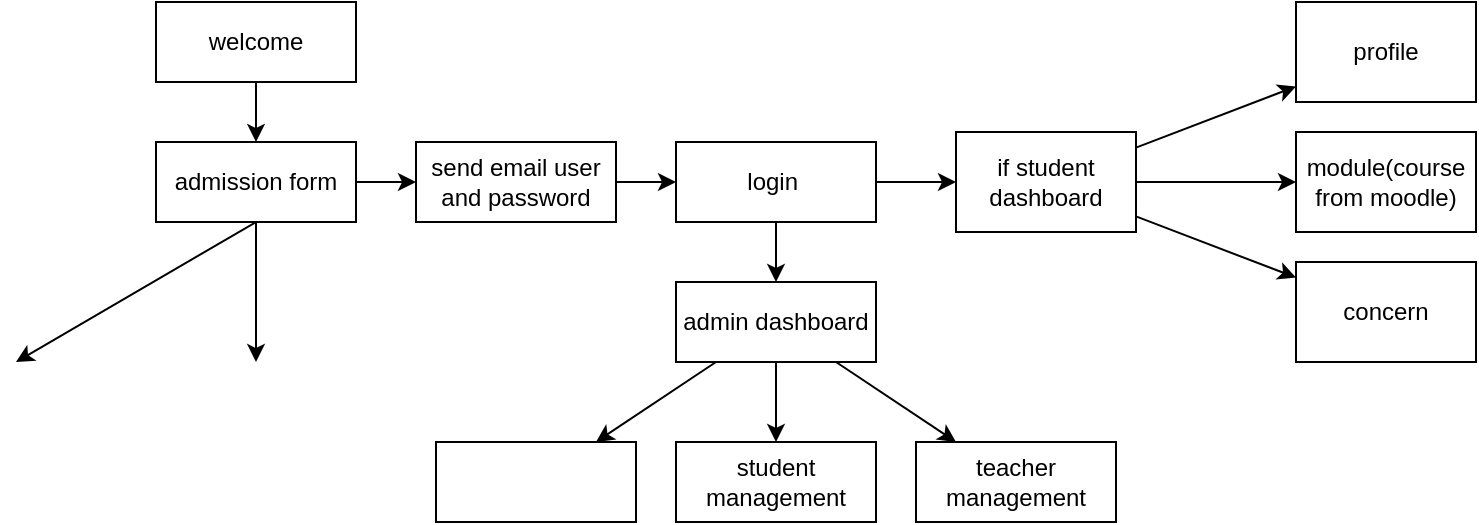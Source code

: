 <mxfile>
    <diagram id="f3CHkk4XysMcJxAFNISY" name="Page-1">
        <mxGraphModel dx="1084" dy="756" grid="1" gridSize="10" guides="1" tooltips="1" connect="1" arrows="1" fold="1" page="1" pageScale="1" pageWidth="100" pageHeight="200" math="0" shadow="0">
            <root>
                <mxCell id="0"/>
                <mxCell id="1" parent="0"/>
                <mxCell id="6" style="edgeStyle=none;html=1;exitX=1;exitY=0.5;exitDx=0;exitDy=0;entryX=0;entryY=0.5;entryDx=0;entryDy=0;" parent="1" source="2" target="4" edge="1">
                    <mxGeometry relative="1" as="geometry"/>
                </mxCell>
                <mxCell id="32" style="edgeStyle=none;html=1;exitX=0.5;exitY=1;exitDx=0;exitDy=0;entryX=0.5;entryY=0;entryDx=0;entryDy=0;" edge="1" parent="1" source="2">
                    <mxGeometry relative="1" as="geometry">
                        <mxPoint y="-190" as="targetPoint"/>
                    </mxGeometry>
                </mxCell>
                <mxCell id="33" style="edgeStyle=none;html=1;exitX=0.5;exitY=1;exitDx=0;exitDy=0;entryX=0.5;entryY=0;entryDx=0;entryDy=0;" edge="1" parent="1" source="2">
                    <mxGeometry relative="1" as="geometry">
                        <mxPoint x="-120" y="-190" as="targetPoint"/>
                    </mxGeometry>
                </mxCell>
                <mxCell id="2" value="admission form" style="rounded=0;whiteSpace=wrap;html=1;" parent="1" vertex="1">
                    <mxGeometry x="-50" y="-300" width="100" height="40" as="geometry"/>
                </mxCell>
                <mxCell id="16" value="" style="edgeStyle=none;html=1;" parent="1" source="3" target="15" edge="1">
                    <mxGeometry relative="1" as="geometry"/>
                </mxCell>
                <mxCell id="18" value="" style="edgeStyle=none;html=1;" parent="1" source="3" target="17" edge="1">
                    <mxGeometry relative="1" as="geometry"/>
                </mxCell>
                <mxCell id="20" value="" style="edgeStyle=none;html=1;" parent="1" source="3" target="19" edge="1">
                    <mxGeometry relative="1" as="geometry"/>
                </mxCell>
                <mxCell id="3" value="if student&lt;br&gt;dashboard" style="rounded=0;whiteSpace=wrap;html=1;" parent="1" vertex="1">
                    <mxGeometry x="350" y="-305" width="90" height="50" as="geometry"/>
                </mxCell>
                <mxCell id="7" style="edgeStyle=none;html=1;exitX=1;exitY=0.5;exitDx=0;exitDy=0;" parent="1" source="4" target="5" edge="1">
                    <mxGeometry relative="1" as="geometry"/>
                </mxCell>
                <mxCell id="4" value="send email user and password" style="rounded=0;whiteSpace=wrap;html=1;" parent="1" vertex="1">
                    <mxGeometry x="80" y="-300" width="100" height="40" as="geometry"/>
                </mxCell>
                <mxCell id="8" style="edgeStyle=none;html=1;exitX=1;exitY=0.5;exitDx=0;exitDy=0;entryX=0;entryY=0.5;entryDx=0;entryDy=0;" parent="1" source="5" target="3" edge="1">
                    <mxGeometry relative="1" as="geometry"/>
                </mxCell>
                <mxCell id="23" style="edgeStyle=none;html=1;exitX=0.5;exitY=1;exitDx=0;exitDy=0;entryX=0.5;entryY=0;entryDx=0;entryDy=0;" parent="1" source="5" target="12" edge="1">
                    <mxGeometry relative="1" as="geometry"/>
                </mxCell>
                <mxCell id="5" value="login&amp;nbsp;" style="rounded=0;whiteSpace=wrap;html=1;" parent="1" vertex="1">
                    <mxGeometry x="210" y="-300" width="100" height="40" as="geometry"/>
                </mxCell>
                <mxCell id="11" style="edgeStyle=none;html=1;exitX=0.5;exitY=1;exitDx=0;exitDy=0;entryX=0.5;entryY=0;entryDx=0;entryDy=0;" parent="1" source="10" target="2" edge="1">
                    <mxGeometry relative="1" as="geometry"/>
                </mxCell>
                <mxCell id="10" value="welcome" style="rounded=0;whiteSpace=wrap;html=1;" parent="1" vertex="1">
                    <mxGeometry x="-50" y="-370" width="100" height="40" as="geometry"/>
                </mxCell>
                <mxCell id="25" value="" style="edgeStyle=none;html=1;" parent="1" source="12" target="24" edge="1">
                    <mxGeometry relative="1" as="geometry"/>
                </mxCell>
                <mxCell id="27" value="" style="edgeStyle=none;html=1;" parent="1" source="12" target="26" edge="1">
                    <mxGeometry relative="1" as="geometry"/>
                </mxCell>
                <mxCell id="29" value="" style="edgeStyle=none;html=1;" parent="1" source="12" target="28" edge="1">
                    <mxGeometry relative="1" as="geometry"/>
                </mxCell>
                <mxCell id="12" value="admin dashboard" style="rounded=0;whiteSpace=wrap;html=1;" parent="1" vertex="1">
                    <mxGeometry x="210" y="-230" width="100" height="40" as="geometry"/>
                </mxCell>
                <mxCell id="15" value="module(course from moodle)" style="rounded=0;whiteSpace=wrap;html=1;" parent="1" vertex="1">
                    <mxGeometry x="520" y="-305" width="90" height="50" as="geometry"/>
                </mxCell>
                <mxCell id="17" value="concern" style="rounded=0;whiteSpace=wrap;html=1;" parent="1" vertex="1">
                    <mxGeometry x="520" y="-240" width="90" height="50" as="geometry"/>
                </mxCell>
                <mxCell id="19" value="profile" style="rounded=0;whiteSpace=wrap;html=1;" parent="1" vertex="1">
                    <mxGeometry x="520" y="-370" width="90" height="50" as="geometry"/>
                </mxCell>
                <mxCell id="24" value="student management" style="rounded=0;whiteSpace=wrap;html=1;" parent="1" vertex="1">
                    <mxGeometry x="210" y="-150" width="100" height="40" as="geometry"/>
                </mxCell>
                <mxCell id="26" value="teacher management" style="rounded=0;whiteSpace=wrap;html=1;" parent="1" vertex="1">
                    <mxGeometry x="330" y="-150" width="100" height="40" as="geometry"/>
                </mxCell>
                <mxCell id="28" value="" style="rounded=0;whiteSpace=wrap;html=1;" parent="1" vertex="1">
                    <mxGeometry x="90" y="-150" width="100" height="40" as="geometry"/>
                </mxCell>
            </root>
        </mxGraphModel>
    </diagram>
</mxfile>